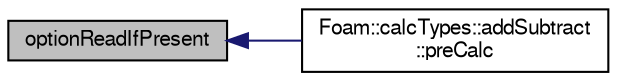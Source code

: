 digraph "optionReadIfPresent"
{
  bgcolor="transparent";
  edge [fontname="FreeSans",fontsize="10",labelfontname="FreeSans",labelfontsize="10"];
  node [fontname="FreeSans",fontsize="10",shape=record];
  rankdir="LR";
  Node1 [label="optionReadIfPresent",height=0.2,width=0.4,color="black", fillcolor="grey75", style="filled" fontcolor="black"];
  Node1 -> Node2 [dir="back",color="midnightblue",fontsize="10",style="solid",fontname="FreeSans"];
  Node2 [label="Foam::calcTypes::addSubtract\l::preCalc",height=0.2,width=0.4,color="black",URL="$a00027.html#a09aa9fc98dbd149e797bbe7c7e07b6d3",tooltip="Pre-time loop calculations. "];
}
